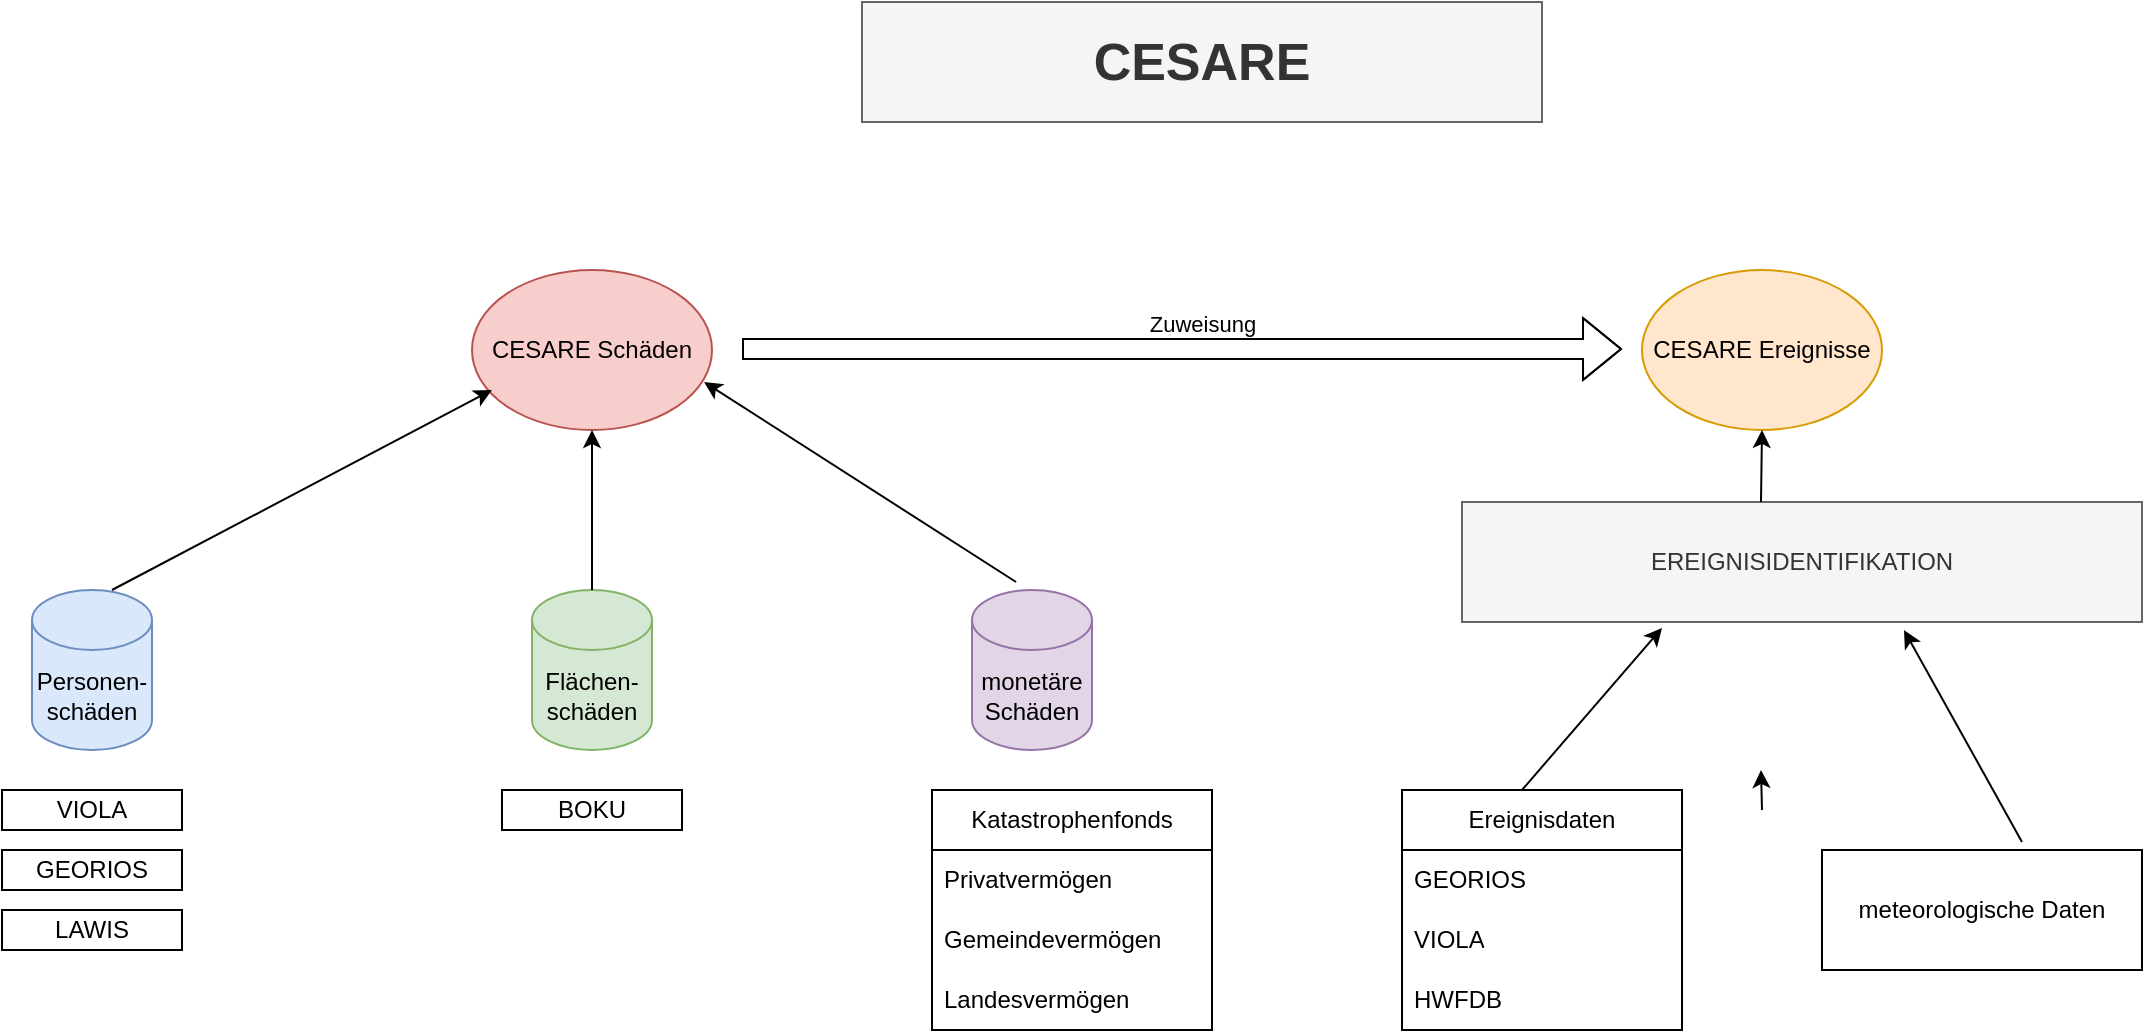 <mxfile version="24.2.2" type="github">
  <diagram name="Seite-1" id="W0qJ5vpSVcxyYFi0nM3V">
    <mxGraphModel dx="1194" dy="750" grid="1" gridSize="10" guides="1" tooltips="1" connect="1" arrows="1" fold="1" page="1" pageScale="1" pageWidth="1169" pageHeight="827" math="0" shadow="0">
      <root>
        <mxCell id="0" />
        <mxCell id="1" parent="0" />
        <mxCell id="kHQiDmXWFG1dcJ18tVJ2-1" value="Personen-schäden" style="shape=cylinder3;whiteSpace=wrap;html=1;boundedLbl=1;backgroundOutline=1;size=15;fillColor=#dae8fc;strokeColor=#6c8ebf;" vertex="1" parent="1">
          <mxGeometry x="75" y="404" width="60" height="80" as="geometry" />
        </mxCell>
        <mxCell id="kHQiDmXWFG1dcJ18tVJ2-2" value="Flächen-schäden" style="shape=cylinder3;whiteSpace=wrap;html=1;boundedLbl=1;backgroundOutline=1;size=15;fillColor=#d5e8d4;strokeColor=#82b366;" vertex="1" parent="1">
          <mxGeometry x="325" y="404" width="60" height="80" as="geometry" />
        </mxCell>
        <mxCell id="kHQiDmXWFG1dcJ18tVJ2-3" value="monetäre Schäden" style="shape=cylinder3;whiteSpace=wrap;html=1;boundedLbl=1;backgroundOutline=1;size=15;fillColor=#e1d5e7;strokeColor=#9673a6;" vertex="1" parent="1">
          <mxGeometry x="545" y="404" width="60" height="80" as="geometry" />
        </mxCell>
        <mxCell id="kHQiDmXWFG1dcJ18tVJ2-4" value="CESARE Schäden" style="ellipse;whiteSpace=wrap;html=1;fillColor=#f8cecc;strokeColor=#b85450;" vertex="1" parent="1">
          <mxGeometry x="295" y="244" width="120" height="80" as="geometry" />
        </mxCell>
        <mxCell id="kHQiDmXWFG1dcJ18tVJ2-5" value="" style="endArrow=classic;html=1;rounded=0;exitX=0.5;exitY=0;exitDx=0;exitDy=0;exitPerimeter=0;" edge="1" parent="1">
          <mxGeometry width="50" height="50" relative="1" as="geometry">
            <mxPoint x="115" y="404" as="sourcePoint" />
            <mxPoint x="305" y="304" as="targetPoint" />
          </mxGeometry>
        </mxCell>
        <mxCell id="kHQiDmXWFG1dcJ18tVJ2-6" value="" style="endArrow=classic;html=1;rounded=0;exitX=0.5;exitY=0;exitDx=0;exitDy=0;exitPerimeter=0;" edge="1" parent="1" source="kHQiDmXWFG1dcJ18tVJ2-2">
          <mxGeometry width="50" height="50" relative="1" as="geometry">
            <mxPoint x="355" y="394" as="sourcePoint" />
            <mxPoint x="355" y="324" as="targetPoint" />
          </mxGeometry>
        </mxCell>
        <mxCell id="kHQiDmXWFG1dcJ18tVJ2-7" value="" style="endArrow=classic;html=1;rounded=0;exitX=0.367;exitY=-0.05;exitDx=0;exitDy=0;exitPerimeter=0;entryX=0.967;entryY=0.7;entryDx=0;entryDy=0;entryPerimeter=0;" edge="1" parent="1" source="kHQiDmXWFG1dcJ18tVJ2-3" target="kHQiDmXWFG1dcJ18tVJ2-4">
          <mxGeometry width="50" height="50" relative="1" as="geometry">
            <mxPoint x="425" y="374" as="sourcePoint" />
            <mxPoint x="405" y="294" as="targetPoint" />
          </mxGeometry>
        </mxCell>
        <mxCell id="kHQiDmXWFG1dcJ18tVJ2-9" value="VIOLA" style="rounded=0;whiteSpace=wrap;html=1;" vertex="1" parent="1">
          <mxGeometry x="60" y="504" width="90" height="20" as="geometry" />
        </mxCell>
        <mxCell id="kHQiDmXWFG1dcJ18tVJ2-10" value="GEORIOS" style="rounded=0;whiteSpace=wrap;html=1;" vertex="1" parent="1">
          <mxGeometry x="60" y="534" width="90" height="20" as="geometry" />
        </mxCell>
        <mxCell id="kHQiDmXWFG1dcJ18tVJ2-11" value="LAWIS" style="rounded=0;whiteSpace=wrap;html=1;" vertex="1" parent="1">
          <mxGeometry x="60" y="564" width="90" height="20" as="geometry" />
        </mxCell>
        <mxCell id="kHQiDmXWFG1dcJ18tVJ2-13" value="BOKU" style="rounded=0;whiteSpace=wrap;html=1;" vertex="1" parent="1">
          <mxGeometry x="310" y="504" width="90" height="20" as="geometry" />
        </mxCell>
        <mxCell id="kHQiDmXWFG1dcJ18tVJ2-15" value="Katastrophenfonds" style="swimlane;fontStyle=0;childLayout=stackLayout;horizontal=1;startSize=30;horizontalStack=0;resizeParent=1;resizeParentMax=0;resizeLast=0;collapsible=1;marginBottom=0;whiteSpace=wrap;html=1;" vertex="1" parent="1">
          <mxGeometry x="525" y="504" width="140" height="120" as="geometry" />
        </mxCell>
        <mxCell id="kHQiDmXWFG1dcJ18tVJ2-16" value="Privatvermögen" style="text;strokeColor=none;fillColor=none;align=left;verticalAlign=middle;spacingLeft=4;spacingRight=4;overflow=hidden;points=[[0,0.5],[1,0.5]];portConstraint=eastwest;rotatable=0;whiteSpace=wrap;html=1;" vertex="1" parent="kHQiDmXWFG1dcJ18tVJ2-15">
          <mxGeometry y="30" width="140" height="30" as="geometry" />
        </mxCell>
        <mxCell id="kHQiDmXWFG1dcJ18tVJ2-17" value="Gemeindevermögen" style="text;strokeColor=none;fillColor=none;align=left;verticalAlign=middle;spacingLeft=4;spacingRight=4;overflow=hidden;points=[[0,0.5],[1,0.5]];portConstraint=eastwest;rotatable=0;whiteSpace=wrap;html=1;" vertex="1" parent="kHQiDmXWFG1dcJ18tVJ2-15">
          <mxGeometry y="60" width="140" height="30" as="geometry" />
        </mxCell>
        <mxCell id="kHQiDmXWFG1dcJ18tVJ2-18" value="Landesvermögen" style="text;strokeColor=none;fillColor=none;align=left;verticalAlign=middle;spacingLeft=4;spacingRight=4;overflow=hidden;points=[[0,0.5],[1,0.5]];portConstraint=eastwest;rotatable=0;whiteSpace=wrap;html=1;" vertex="1" parent="kHQiDmXWFG1dcJ18tVJ2-15">
          <mxGeometry y="90" width="140" height="30" as="geometry" />
        </mxCell>
        <mxCell id="kHQiDmXWFG1dcJ18tVJ2-19" value="CESARE Ereignisse" style="ellipse;whiteSpace=wrap;html=1;fillColor=#ffe6cc;strokeColor=#d79b00;" vertex="1" parent="1">
          <mxGeometry x="880" y="244" width="120" height="80" as="geometry" />
        </mxCell>
        <mxCell id="kHQiDmXWFG1dcJ18tVJ2-20" value="EREIGNISIDENTIFIKATION" style="rounded=0;whiteSpace=wrap;html=1;fillColor=#f5f5f5;fontColor=#333333;strokeColor=#666666;" vertex="1" parent="1">
          <mxGeometry x="790" y="360" width="340" height="60" as="geometry" />
        </mxCell>
        <mxCell id="kHQiDmXWFG1dcJ18tVJ2-21" value="" style="endArrow=classic;html=1;rounded=0;" edge="1" parent="1">
          <mxGeometry width="50" height="50" relative="1" as="geometry">
            <mxPoint x="940" y="514" as="sourcePoint" />
            <mxPoint x="939.5" y="494" as="targetPoint" />
          </mxGeometry>
        </mxCell>
        <mxCell id="kHQiDmXWFG1dcJ18tVJ2-22" value="Ereignisdaten" style="swimlane;fontStyle=0;childLayout=stackLayout;horizontal=1;startSize=30;horizontalStack=0;resizeParent=1;resizeParentMax=0;resizeLast=0;collapsible=1;marginBottom=0;whiteSpace=wrap;html=1;" vertex="1" parent="1">
          <mxGeometry x="760" y="504" width="140" height="120" as="geometry" />
        </mxCell>
        <mxCell id="kHQiDmXWFG1dcJ18tVJ2-24" value="GEORIOS" style="text;strokeColor=none;fillColor=none;align=left;verticalAlign=middle;spacingLeft=4;spacingRight=4;overflow=hidden;points=[[0,0.5],[1,0.5]];portConstraint=eastwest;rotatable=0;whiteSpace=wrap;html=1;" vertex="1" parent="kHQiDmXWFG1dcJ18tVJ2-22">
          <mxGeometry y="30" width="140" height="30" as="geometry" />
        </mxCell>
        <mxCell id="kHQiDmXWFG1dcJ18tVJ2-25" value="VIOLA" style="text;strokeColor=none;fillColor=none;align=left;verticalAlign=middle;spacingLeft=4;spacingRight=4;overflow=hidden;points=[[0,0.5],[1,0.5]];portConstraint=eastwest;rotatable=0;whiteSpace=wrap;html=1;" vertex="1" parent="kHQiDmXWFG1dcJ18tVJ2-22">
          <mxGeometry y="60" width="140" height="30" as="geometry" />
        </mxCell>
        <mxCell id="kHQiDmXWFG1dcJ18tVJ2-23" value="HWFDB" style="text;strokeColor=none;fillColor=none;align=left;verticalAlign=middle;spacingLeft=4;spacingRight=4;overflow=hidden;points=[[0,0.5],[1,0.5]];portConstraint=eastwest;rotatable=0;whiteSpace=wrap;html=1;" vertex="1" parent="kHQiDmXWFG1dcJ18tVJ2-22">
          <mxGeometry y="90" width="140" height="30" as="geometry" />
        </mxCell>
        <mxCell id="kHQiDmXWFG1dcJ18tVJ2-26" value="meteorologische Daten" style="rounded=0;whiteSpace=wrap;html=1;" vertex="1" parent="1">
          <mxGeometry x="970" y="534" width="160" height="60" as="geometry" />
        </mxCell>
        <mxCell id="kHQiDmXWFG1dcJ18tVJ2-27" value="" style="endArrow=classic;html=1;rounded=0;" edge="1" parent="1">
          <mxGeometry width="50" height="50" relative="1" as="geometry">
            <mxPoint x="820" y="504" as="sourcePoint" />
            <mxPoint x="890" y="423" as="targetPoint" />
          </mxGeometry>
        </mxCell>
        <mxCell id="kHQiDmXWFG1dcJ18tVJ2-28" value="" style="endArrow=classic;html=1;rounded=0;entryX=0.65;entryY=1.067;entryDx=0;entryDy=0;entryPerimeter=0;" edge="1" parent="1" target="kHQiDmXWFG1dcJ18tVJ2-20">
          <mxGeometry width="50" height="50" relative="1" as="geometry">
            <mxPoint x="1070" y="530" as="sourcePoint" />
            <mxPoint x="1020" y="454" as="targetPoint" />
          </mxGeometry>
        </mxCell>
        <mxCell id="kHQiDmXWFG1dcJ18tVJ2-29" value="" style="endArrow=classic;html=1;rounded=0;" edge="1" parent="1">
          <mxGeometry width="50" height="50" relative="1" as="geometry">
            <mxPoint x="939.5" y="360" as="sourcePoint" />
            <mxPoint x="940" y="324" as="targetPoint" />
          </mxGeometry>
        </mxCell>
        <mxCell id="kHQiDmXWFG1dcJ18tVJ2-30" value="Zuweisung" style="shape=flexArrow;endArrow=classic;html=1;rounded=0;" edge="1" parent="1">
          <mxGeometry x="0.045" y="14" width="50" height="50" relative="1" as="geometry">
            <mxPoint x="430" y="283.5" as="sourcePoint" />
            <mxPoint x="870" y="283.5" as="targetPoint" />
            <Array as="points">
              <mxPoint x="650" y="283.5" />
            </Array>
            <mxPoint y="1" as="offset" />
          </mxGeometry>
        </mxCell>
        <mxCell id="kHQiDmXWFG1dcJ18tVJ2-31" value="CESARE" style="rounded=0;whiteSpace=wrap;html=1;fillColor=#f5f5f5;fontColor=#333333;strokeColor=#666666;fontStyle=1;fontSize=26;" vertex="1" parent="1">
          <mxGeometry x="490" y="110" width="340" height="60" as="geometry" />
        </mxCell>
      </root>
    </mxGraphModel>
  </diagram>
</mxfile>

